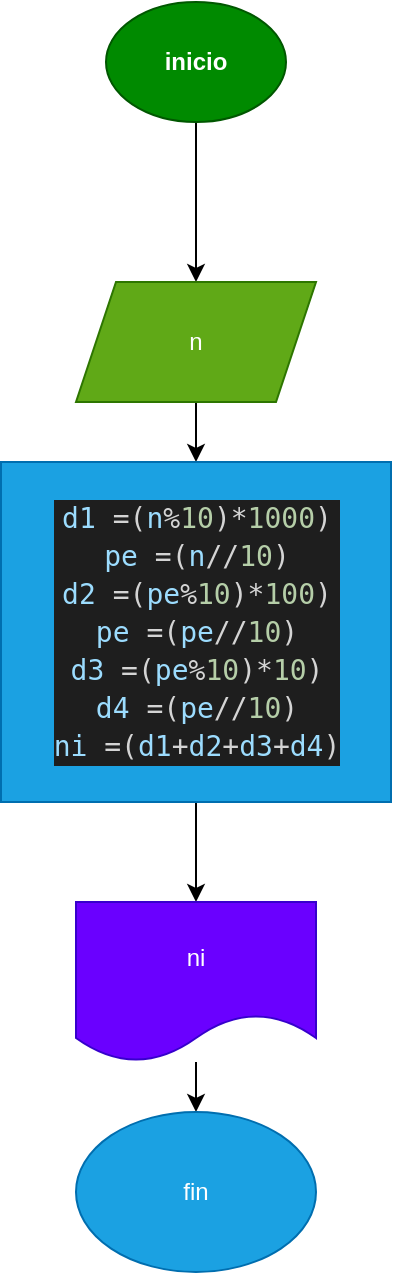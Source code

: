 <mxfile>
    <diagram id="hqHV0Ouo1o6KEV6kxxDe" name="Página-1">
        <mxGraphModel dx="561" dy="411" grid="1" gridSize="10" guides="1" tooltips="1" connect="1" arrows="1" fold="1" page="1" pageScale="1" pageWidth="827" pageHeight="1169" math="0" shadow="0">
            <root>
                <mxCell id="0"/>
                <mxCell id="1" parent="0"/>
                <mxCell id="12" value="" style="edgeStyle=none;html=1;" edge="1" parent="1" source="2" target="11">
                    <mxGeometry relative="1" as="geometry"/>
                </mxCell>
                <mxCell id="2" value="&lt;b&gt;inicio&lt;/b&gt;" style="ellipse;whiteSpace=wrap;html=1;fillColor=#008a00;fontColor=#ffffff;strokeColor=#005700;" vertex="1" parent="1">
                    <mxGeometry x="200" y="30" width="90" height="60" as="geometry"/>
                </mxCell>
                <mxCell id="14" value="" style="edgeStyle=none;html=1;" edge="1" parent="1" source="11" target="13">
                    <mxGeometry relative="1" as="geometry"/>
                </mxCell>
                <mxCell id="11" value="n" style="shape=parallelogram;perimeter=parallelogramPerimeter;whiteSpace=wrap;html=1;fixedSize=1;fillColor=#60a917;fontColor=#ffffff;strokeColor=#2D7600;" vertex="1" parent="1">
                    <mxGeometry x="185" y="170" width="120" height="60" as="geometry"/>
                </mxCell>
                <mxCell id="16" value="" style="edgeStyle=none;html=1;" edge="1" parent="1" source="13" target="15">
                    <mxGeometry relative="1" as="geometry"/>
                </mxCell>
                <mxCell id="13" value="&lt;div style=&quot;color: rgb(212, 212, 212); background-color: rgb(30, 30, 30); font-family: &amp;quot;Droid Sans Mono&amp;quot;, &amp;quot;monospace&amp;quot;, monospace; font-size: 14px; line-height: 19px;&quot;&gt;&lt;div&gt;&lt;span style=&quot;color: #9cdcfe;&quot;&gt;d1&lt;/span&gt; =(&lt;span style=&quot;color: #9cdcfe;&quot;&gt;n&lt;/span&gt;%&lt;span style=&quot;color: #b5cea8;&quot;&gt;10&lt;/span&gt;)*&lt;span style=&quot;color: #b5cea8;&quot;&gt;1000&lt;/span&gt;)&lt;/div&gt;&lt;div&gt;&lt;span style=&quot;color: #9cdcfe;&quot;&gt;pe&lt;/span&gt; =(&lt;span style=&quot;color: #9cdcfe;&quot;&gt;n&lt;/span&gt;//&lt;span style=&quot;color: #b5cea8;&quot;&gt;10&lt;/span&gt;)&lt;/div&gt;&lt;div&gt;&lt;span style=&quot;color: #9cdcfe;&quot;&gt;d2&lt;/span&gt; =(&lt;span style=&quot;color: #9cdcfe;&quot;&gt;pe&lt;/span&gt;%&lt;span style=&quot;color: #b5cea8;&quot;&gt;10&lt;/span&gt;)*&lt;span style=&quot;color: #b5cea8;&quot;&gt;100&lt;/span&gt;)&lt;/div&gt;&lt;div&gt;&lt;span style=&quot;color: #9cdcfe;&quot;&gt;pe&lt;/span&gt; =(&lt;span style=&quot;color: #9cdcfe;&quot;&gt;pe&lt;/span&gt;//&lt;span style=&quot;color: #b5cea8;&quot;&gt;10&lt;/span&gt;)&lt;/div&gt;&lt;div&gt;&lt;span style=&quot;color: #9cdcfe;&quot;&gt;d3&lt;/span&gt; =(&lt;span style=&quot;color: #9cdcfe;&quot;&gt;pe&lt;/span&gt;%&lt;span style=&quot;color: #b5cea8;&quot;&gt;10&lt;/span&gt;)*&lt;span style=&quot;color: #b5cea8;&quot;&gt;10&lt;/span&gt;)&lt;/div&gt;&lt;div&gt;&lt;span style=&quot;color: #9cdcfe;&quot;&gt;d4&lt;/span&gt; =(&lt;span style=&quot;color: #9cdcfe;&quot;&gt;pe&lt;/span&gt;//&lt;span style=&quot;color: #b5cea8;&quot;&gt;10&lt;/span&gt;)&lt;/div&gt;&lt;div&gt;&lt;span style=&quot;color: #9cdcfe;&quot;&gt;ni&lt;/span&gt; =(&lt;span style=&quot;color: #9cdcfe;&quot;&gt;d1&lt;/span&gt;+&lt;span style=&quot;color: #9cdcfe;&quot;&gt;d2&lt;/span&gt;+&lt;span style=&quot;color: #9cdcfe;&quot;&gt;d3&lt;/span&gt;+&lt;span style=&quot;color: #9cdcfe;&quot;&gt;d4&lt;/span&gt;)&lt;/div&gt;&lt;/div&gt;" style="whiteSpace=wrap;html=1;fillColor=#1ba1e2;fontColor=#ffffff;strokeColor=#006EAF;" vertex="1" parent="1">
                    <mxGeometry x="147.5" y="260" width="195" height="170" as="geometry"/>
                </mxCell>
                <mxCell id="18" value="" style="edgeStyle=none;html=1;" edge="1" parent="1" source="15" target="17">
                    <mxGeometry relative="1" as="geometry"/>
                </mxCell>
                <mxCell id="15" value="ni" style="shape=document;whiteSpace=wrap;html=1;boundedLbl=1;fillColor=#6a00ff;fontColor=#ffffff;strokeColor=#3700CC;" vertex="1" parent="1">
                    <mxGeometry x="185" y="480" width="120" height="80" as="geometry"/>
                </mxCell>
                <mxCell id="17" value="fin" style="ellipse;whiteSpace=wrap;html=1;fillColor=#1ba1e2;fontColor=#ffffff;strokeColor=#006EAF;" vertex="1" parent="1">
                    <mxGeometry x="185" y="585" width="120" height="80" as="geometry"/>
                </mxCell>
            </root>
        </mxGraphModel>
    </diagram>
</mxfile>